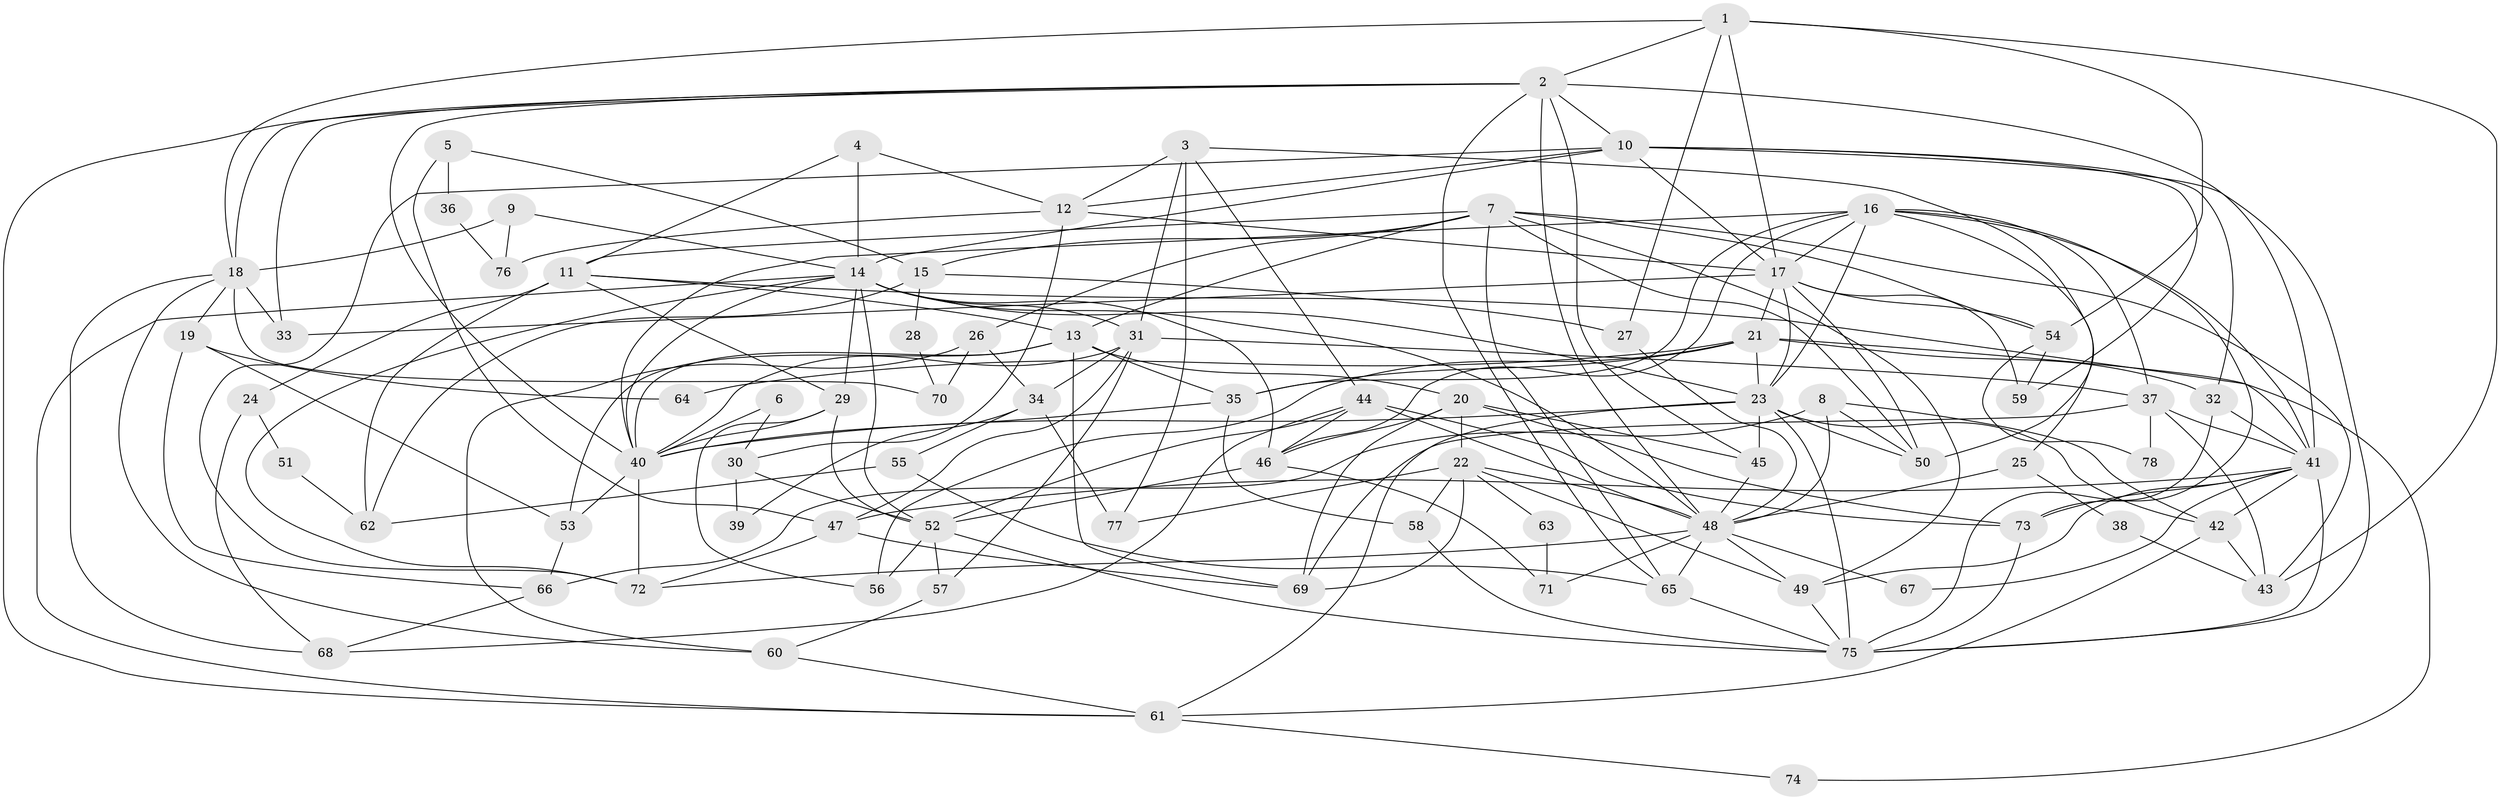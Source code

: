 // original degree distribution, {4: 0.27906976744186046, 5: 0.21705426356589147, 3: 0.24806201550387597, 2: 0.13953488372093023, 7: 0.023255813953488372, 6: 0.06976744186046512, 8: 0.015503875968992248, 9: 0.007751937984496124}
// Generated by graph-tools (version 1.1) at 2025/51/03/04/25 22:51:02]
// undirected, 78 vertices, 197 edges
graph export_dot {
  node [color=gray90,style=filled];
  1;
  2;
  3;
  4;
  5;
  6;
  7;
  8;
  9;
  10;
  11;
  12;
  13;
  14;
  15;
  16;
  17;
  18;
  19;
  20;
  21;
  22;
  23;
  24;
  25;
  26;
  27;
  28;
  29;
  30;
  31;
  32;
  33;
  34;
  35;
  36;
  37;
  38;
  39;
  40;
  41;
  42;
  43;
  44;
  45;
  46;
  47;
  48;
  49;
  50;
  51;
  52;
  53;
  54;
  55;
  56;
  57;
  58;
  59;
  60;
  61;
  62;
  63;
  64;
  65;
  66;
  67;
  68;
  69;
  70;
  71;
  72;
  73;
  74;
  75;
  76;
  77;
  78;
  1 -- 2 [weight=1.0];
  1 -- 17 [weight=1.0];
  1 -- 18 [weight=1.0];
  1 -- 27 [weight=1.0];
  1 -- 43 [weight=1.0];
  1 -- 54 [weight=1.0];
  2 -- 10 [weight=1.0];
  2 -- 18 [weight=1.0];
  2 -- 33 [weight=1.0];
  2 -- 40 [weight=1.0];
  2 -- 41 [weight=1.0];
  2 -- 45 [weight=1.0];
  2 -- 48 [weight=2.0];
  2 -- 61 [weight=1.0];
  2 -- 65 [weight=1.0];
  3 -- 12 [weight=1.0];
  3 -- 31 [weight=1.0];
  3 -- 44 [weight=1.0];
  3 -- 50 [weight=1.0];
  3 -- 77 [weight=1.0];
  4 -- 11 [weight=1.0];
  4 -- 12 [weight=1.0];
  4 -- 14 [weight=1.0];
  5 -- 15 [weight=1.0];
  5 -- 36 [weight=1.0];
  5 -- 47 [weight=1.0];
  6 -- 30 [weight=1.0];
  6 -- 40 [weight=1.0];
  7 -- 11 [weight=1.0];
  7 -- 13 [weight=1.0];
  7 -- 15 [weight=1.0];
  7 -- 26 [weight=1.0];
  7 -- 43 [weight=1.0];
  7 -- 49 [weight=1.0];
  7 -- 50 [weight=1.0];
  7 -- 54 [weight=1.0];
  7 -- 65 [weight=1.0];
  8 -- 42 [weight=1.0];
  8 -- 48 [weight=1.0];
  8 -- 50 [weight=1.0];
  8 -- 66 [weight=1.0];
  9 -- 14 [weight=1.0];
  9 -- 18 [weight=2.0];
  9 -- 76 [weight=1.0];
  10 -- 12 [weight=1.0];
  10 -- 14 [weight=1.0];
  10 -- 17 [weight=1.0];
  10 -- 32 [weight=1.0];
  10 -- 59 [weight=1.0];
  10 -- 72 [weight=1.0];
  10 -- 75 [weight=1.0];
  11 -- 13 [weight=1.0];
  11 -- 24 [weight=1.0];
  11 -- 29 [weight=1.0];
  11 -- 41 [weight=1.0];
  11 -- 62 [weight=1.0];
  12 -- 17 [weight=1.0];
  12 -- 30 [weight=1.0];
  12 -- 76 [weight=1.0];
  13 -- 20 [weight=1.0];
  13 -- 35 [weight=1.0];
  13 -- 40 [weight=1.0];
  13 -- 53 [weight=1.0];
  13 -- 69 [weight=1.0];
  14 -- 23 [weight=1.0];
  14 -- 29 [weight=1.0];
  14 -- 31 [weight=1.0];
  14 -- 40 [weight=1.0];
  14 -- 46 [weight=1.0];
  14 -- 48 [weight=1.0];
  14 -- 52 [weight=1.0];
  14 -- 61 [weight=1.0];
  14 -- 72 [weight=1.0];
  15 -- 27 [weight=1.0];
  15 -- 28 [weight=1.0];
  15 -- 62 [weight=1.0];
  16 -- 17 [weight=1.0];
  16 -- 23 [weight=1.0];
  16 -- 25 [weight=1.0];
  16 -- 35 [weight=1.0];
  16 -- 37 [weight=1.0];
  16 -- 40 [weight=1.0];
  16 -- 41 [weight=1.0];
  16 -- 46 [weight=1.0];
  16 -- 73 [weight=1.0];
  17 -- 21 [weight=1.0];
  17 -- 23 [weight=1.0];
  17 -- 33 [weight=1.0];
  17 -- 50 [weight=1.0];
  17 -- 54 [weight=1.0];
  17 -- 59 [weight=1.0];
  18 -- 19 [weight=1.0];
  18 -- 33 [weight=1.0];
  18 -- 60 [weight=1.0];
  18 -- 68 [weight=1.0];
  18 -- 70 [weight=1.0];
  19 -- 53 [weight=1.0];
  19 -- 64 [weight=1.0];
  19 -- 66 [weight=1.0];
  20 -- 22 [weight=2.0];
  20 -- 45 [weight=1.0];
  20 -- 46 [weight=1.0];
  20 -- 69 [weight=1.0];
  20 -- 73 [weight=1.0];
  21 -- 23 [weight=1.0];
  21 -- 32 [weight=1.0];
  21 -- 35 [weight=1.0];
  21 -- 56 [weight=1.0];
  21 -- 64 [weight=1.0];
  21 -- 74 [weight=1.0];
  22 -- 48 [weight=1.0];
  22 -- 49 [weight=1.0];
  22 -- 58 [weight=1.0];
  22 -- 63 [weight=1.0];
  22 -- 69 [weight=1.0];
  22 -- 77 [weight=1.0];
  23 -- 40 [weight=1.0];
  23 -- 42 [weight=1.0];
  23 -- 45 [weight=1.0];
  23 -- 50 [weight=1.0];
  23 -- 61 [weight=1.0];
  23 -- 75 [weight=1.0];
  24 -- 51 [weight=1.0];
  24 -- 68 [weight=1.0];
  25 -- 38 [weight=1.0];
  25 -- 48 [weight=1.0];
  26 -- 34 [weight=1.0];
  26 -- 60 [weight=1.0];
  26 -- 70 [weight=1.0];
  27 -- 48 [weight=1.0];
  28 -- 70 [weight=1.0];
  29 -- 40 [weight=1.0];
  29 -- 52 [weight=2.0];
  29 -- 56 [weight=1.0];
  30 -- 39 [weight=1.0];
  30 -- 52 [weight=1.0];
  31 -- 34 [weight=1.0];
  31 -- 37 [weight=1.0];
  31 -- 40 [weight=2.0];
  31 -- 47 [weight=1.0];
  31 -- 57 [weight=1.0];
  32 -- 41 [weight=1.0];
  32 -- 75 [weight=1.0];
  34 -- 39 [weight=1.0];
  34 -- 55 [weight=1.0];
  34 -- 77 [weight=1.0];
  35 -- 40 [weight=1.0];
  35 -- 58 [weight=1.0];
  36 -- 76 [weight=1.0];
  37 -- 41 [weight=1.0];
  37 -- 43 [weight=1.0];
  37 -- 69 [weight=1.0];
  37 -- 78 [weight=1.0];
  38 -- 43 [weight=1.0];
  40 -- 53 [weight=1.0];
  40 -- 72 [weight=1.0];
  41 -- 42 [weight=1.0];
  41 -- 47 [weight=1.0];
  41 -- 49 [weight=1.0];
  41 -- 67 [weight=1.0];
  41 -- 73 [weight=1.0];
  41 -- 75 [weight=1.0];
  42 -- 43 [weight=1.0];
  42 -- 61 [weight=1.0];
  44 -- 46 [weight=1.0];
  44 -- 48 [weight=1.0];
  44 -- 52 [weight=1.0];
  44 -- 68 [weight=1.0];
  44 -- 73 [weight=1.0];
  45 -- 48 [weight=1.0];
  46 -- 52 [weight=1.0];
  46 -- 71 [weight=1.0];
  47 -- 69 [weight=1.0];
  47 -- 72 [weight=1.0];
  48 -- 49 [weight=1.0];
  48 -- 65 [weight=2.0];
  48 -- 67 [weight=1.0];
  48 -- 71 [weight=1.0];
  48 -- 72 [weight=1.0];
  49 -- 75 [weight=1.0];
  51 -- 62 [weight=1.0];
  52 -- 56 [weight=1.0];
  52 -- 57 [weight=1.0];
  52 -- 75 [weight=1.0];
  53 -- 66 [weight=1.0];
  54 -- 59 [weight=1.0];
  54 -- 78 [weight=1.0];
  55 -- 62 [weight=1.0];
  55 -- 65 [weight=1.0];
  57 -- 60 [weight=1.0];
  58 -- 75 [weight=1.0];
  60 -- 61 [weight=1.0];
  61 -- 74 [weight=1.0];
  63 -- 71 [weight=1.0];
  65 -- 75 [weight=1.0];
  66 -- 68 [weight=1.0];
  73 -- 75 [weight=1.0];
}
